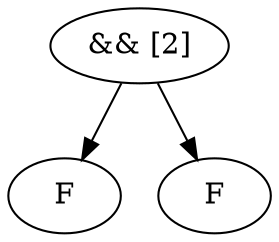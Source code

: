 digraph G {
_ [label="&& [2]"]
_ -> _l [label=""]
_ -> _r [label=""]
_l [label="F"]
_r [label="F"]
}

